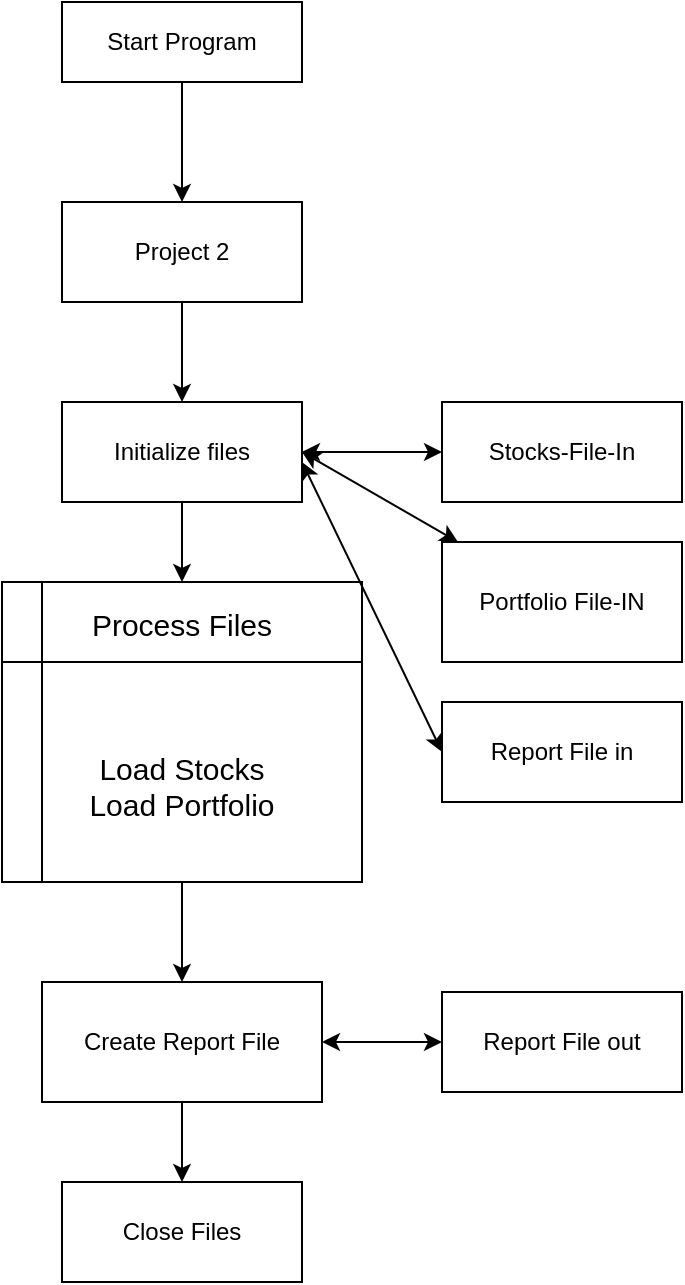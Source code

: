 <mxfile version="24.4.0" type="device">
  <diagram name="Page-1" id="fjmRvnGK2Dgr0klcwWcl">
    <mxGraphModel dx="1500" dy="796" grid="1" gridSize="10" guides="1" tooltips="1" connect="1" arrows="1" fold="1" page="1" pageScale="1" pageWidth="850" pageHeight="1100" math="0" shadow="0">
      <root>
        <mxCell id="0" />
        <mxCell id="1" parent="0" />
        <mxCell id="rLmDfIZJdNLutdXqSDzZ-15" value="" style="edgeStyle=orthogonalEdgeStyle;rounded=0;orthogonalLoop=1;jettySize=auto;html=1;" parent="1" source="rLmDfIZJdNLutdXqSDzZ-1" target="rLmDfIZJdNLutdXqSDzZ-2" edge="1">
          <mxGeometry relative="1" as="geometry" />
        </mxCell>
        <mxCell id="rLmDfIZJdNLutdXqSDzZ-1" value="Start Program" style="rounded=0;whiteSpace=wrap;html=1;" parent="1" vertex="1">
          <mxGeometry x="370" y="30" width="120" height="40" as="geometry" />
        </mxCell>
        <mxCell id="rLmDfIZJdNLutdXqSDzZ-16" value="" style="edgeStyle=orthogonalEdgeStyle;rounded=0;orthogonalLoop=1;jettySize=auto;html=1;" parent="1" source="rLmDfIZJdNLutdXqSDzZ-2" target="rLmDfIZJdNLutdXqSDzZ-3" edge="1">
          <mxGeometry relative="1" as="geometry" />
        </mxCell>
        <mxCell id="rLmDfIZJdNLutdXqSDzZ-2" value="Project 2" style="rounded=0;whiteSpace=wrap;html=1;" parent="1" vertex="1">
          <mxGeometry x="370" y="130" width="120" height="50" as="geometry" />
        </mxCell>
        <mxCell id="rLmDfIZJdNLutdXqSDzZ-17" value="" style="edgeStyle=orthogonalEdgeStyle;rounded=0;orthogonalLoop=1;jettySize=auto;html=1;" parent="1" source="rLmDfIZJdNLutdXqSDzZ-3" target="rLmDfIZJdNLutdXqSDzZ-7" edge="1">
          <mxGeometry relative="1" as="geometry" />
        </mxCell>
        <mxCell id="rLmDfIZJdNLutdXqSDzZ-3" value="Initialize files" style="rounded=0;whiteSpace=wrap;html=1;" parent="1" vertex="1">
          <mxGeometry x="370" y="230" width="120" height="50" as="geometry" />
        </mxCell>
        <mxCell id="rLmDfIZJdNLutdXqSDzZ-4" value="" style="endArrow=classic;startArrow=classic;html=1;rounded=0;exitX=1;exitY=0.5;exitDx=0;exitDy=0;" parent="1" source="rLmDfIZJdNLutdXqSDzZ-3" edge="1">
          <mxGeometry width="50" height="50" relative="1" as="geometry">
            <mxPoint x="400" y="350" as="sourcePoint" />
            <mxPoint x="560" y="255" as="targetPoint" />
          </mxGeometry>
        </mxCell>
        <mxCell id="rLmDfIZJdNLutdXqSDzZ-5" value="Stocks-File-In" style="rounded=0;whiteSpace=wrap;html=1;" parent="1" vertex="1">
          <mxGeometry x="560" y="230" width="120" height="50" as="geometry" />
        </mxCell>
        <mxCell id="rLmDfIZJdNLutdXqSDzZ-18" value="" style="edgeStyle=orthogonalEdgeStyle;rounded=0;orthogonalLoop=1;jettySize=auto;html=1;" parent="1" source="rLmDfIZJdNLutdXqSDzZ-7" target="rLmDfIZJdNLutdXqSDzZ-11" edge="1">
          <mxGeometry relative="1" as="geometry" />
        </mxCell>
        <mxCell id="rLmDfIZJdNLutdXqSDzZ-7" value="&lt;font style=&quot;font-size: 15px;&quot;&gt;&amp;nbsp;&lt;/font&gt;&lt;div style=&quot;font-size: 15px;&quot;&gt;&lt;font style=&quot;font-size: 15px;&quot;&gt;&lt;br&gt;&lt;/font&gt;&lt;/div&gt;&lt;div style=&quot;font-size: 15px;&quot;&gt;&lt;font style=&quot;font-size: 15px;&quot;&gt;&lt;br&gt;&lt;br&gt;&lt;/font&gt;&lt;/div&gt;&lt;div style=&quot;font-size: 15px;&quot;&gt;&lt;font style=&quot;font-size: 15px;&quot;&gt;Process Files&lt;/font&gt;&lt;/div&gt;&lt;div style=&quot;font-size: 15px;&quot;&gt;&lt;font style=&quot;font-size: 15px;&quot;&gt;&lt;br&gt;&lt;/font&gt;&lt;/div&gt;&lt;div style=&quot;font-size: 15px;&quot;&gt;&lt;font style=&quot;font-size: 15px;&quot;&gt;&lt;br&gt;&lt;/font&gt;&lt;/div&gt;&lt;div style=&quot;font-size: 15px;&quot;&gt;&lt;font style=&quot;font-size: 15px;&quot;&gt;&lt;br&gt;&lt;/font&gt;&lt;/div&gt;&lt;div style=&quot;font-size: 15px;&quot;&gt;&lt;font style=&quot;font-size: 15px;&quot;&gt;Load Stocks&lt;br&gt;Load Portfolio&lt;/font&gt;&lt;/div&gt;&lt;div style=&quot;font-size: 15px;&quot;&gt;&lt;div&gt;&lt;font style=&quot;font-size: 15px;&quot;&gt;&lt;br&gt;&lt;/font&gt;&lt;/div&gt;&lt;div&gt;&lt;font style=&quot;font-size: 15px;&quot;&gt;&lt;br&gt;&lt;/font&gt;&lt;/div&gt;&lt;div&gt;&lt;font style=&quot;font-size: 15px;&quot;&gt;&lt;br&gt;&lt;/font&gt;&lt;/div&gt;&lt;div&gt;&lt;font style=&quot;font-size: 15px;&quot;&gt;&lt;br&gt;&lt;/font&gt;&lt;/div&gt;&lt;div&gt;&lt;br&gt;&lt;/div&gt;&lt;/div&gt;" style="shape=internalStorage;whiteSpace=wrap;html=1;backgroundOutline=1;dx=20;dy=40;" parent="1" vertex="1">
          <mxGeometry x="340" y="320" width="180" height="150" as="geometry" />
        </mxCell>
        <mxCell id="rLmDfIZJdNLutdXqSDzZ-8" value="" style="endArrow=classic;startArrow=classic;html=1;rounded=0;exitX=1;exitY=0.5;exitDx=0;exitDy=0;" parent="1" source="rLmDfIZJdNLutdXqSDzZ-3" target="rLmDfIZJdNLutdXqSDzZ-9" edge="1">
          <mxGeometry width="50" height="50" relative="1" as="geometry">
            <mxPoint x="400" y="330" as="sourcePoint" />
            <mxPoint x="450" y="280" as="targetPoint" />
          </mxGeometry>
        </mxCell>
        <mxCell id="rLmDfIZJdNLutdXqSDzZ-9" value="Portfolio File-IN" style="rounded=0;whiteSpace=wrap;html=1;" parent="1" vertex="1">
          <mxGeometry x="560" y="300" width="120" height="60" as="geometry" />
        </mxCell>
        <mxCell id="rLmDfIZJdNLutdXqSDzZ-10" value="Report File in" style="rounded=0;whiteSpace=wrap;html=1;" parent="1" vertex="1">
          <mxGeometry x="560" y="380" width="120" height="50" as="geometry" />
        </mxCell>
        <mxCell id="rLmDfIZJdNLutdXqSDzZ-19" value="" style="edgeStyle=orthogonalEdgeStyle;rounded=0;orthogonalLoop=1;jettySize=auto;html=1;" parent="1" source="rLmDfIZJdNLutdXqSDzZ-11" target="rLmDfIZJdNLutdXqSDzZ-12" edge="1">
          <mxGeometry relative="1" as="geometry" />
        </mxCell>
        <mxCell id="rLmDfIZJdNLutdXqSDzZ-11" value="Create Report File" style="rounded=0;whiteSpace=wrap;html=1;" parent="1" vertex="1">
          <mxGeometry x="360" y="520" width="140" height="60" as="geometry" />
        </mxCell>
        <mxCell id="rLmDfIZJdNLutdXqSDzZ-12" value="Close Files" style="rounded=0;whiteSpace=wrap;html=1;" parent="1" vertex="1">
          <mxGeometry x="370" y="620" width="120" height="50" as="geometry" />
        </mxCell>
        <mxCell id="rLmDfIZJdNLutdXqSDzZ-20" value="" style="endArrow=classic;startArrow=classic;html=1;rounded=0;entryX=0;entryY=0.5;entryDx=0;entryDy=0;" parent="1" target="rLmDfIZJdNLutdXqSDzZ-10" edge="1">
          <mxGeometry width="50" height="50" relative="1" as="geometry">
            <mxPoint x="490" y="260" as="sourcePoint" />
            <mxPoint x="450" y="370" as="targetPoint" />
          </mxGeometry>
        </mxCell>
        <mxCell id="qlqXSVNoLrikSNJq1Roq-1" value="Report File out" style="rounded=0;whiteSpace=wrap;html=1;" vertex="1" parent="1">
          <mxGeometry x="560" y="525" width="120" height="50" as="geometry" />
        </mxCell>
        <mxCell id="qlqXSVNoLrikSNJq1Roq-3" value="" style="endArrow=classic;startArrow=classic;html=1;rounded=0;entryX=0;entryY=0.5;entryDx=0;entryDy=0;" edge="1" parent="1" target="qlqXSVNoLrikSNJq1Roq-1">
          <mxGeometry width="50" height="50" relative="1" as="geometry">
            <mxPoint x="500" y="550" as="sourcePoint" />
            <mxPoint x="550" y="500" as="targetPoint" />
          </mxGeometry>
        </mxCell>
      </root>
    </mxGraphModel>
  </diagram>
</mxfile>

